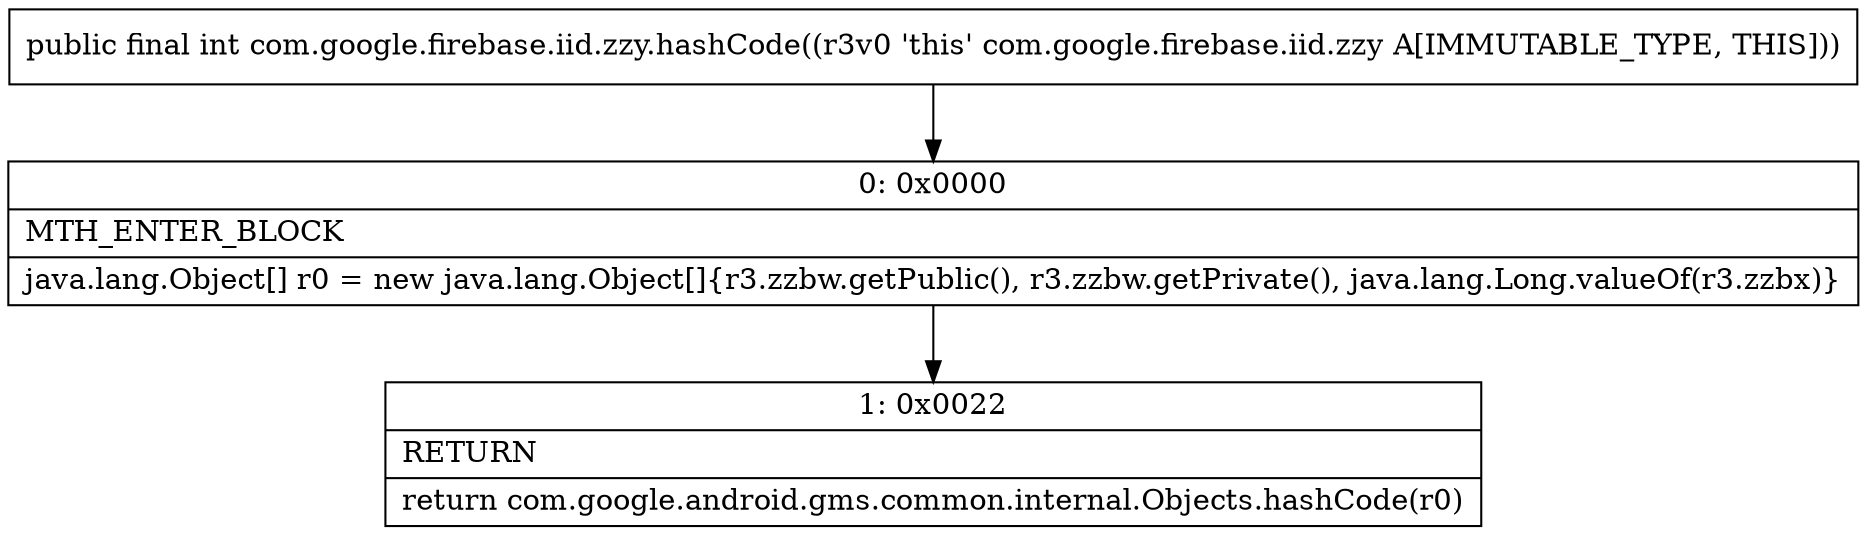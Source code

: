 digraph "CFG forcom.google.firebase.iid.zzy.hashCode()I" {
Node_0 [shape=record,label="{0\:\ 0x0000|MTH_ENTER_BLOCK\l|java.lang.Object[] r0 = new java.lang.Object[]\{r3.zzbw.getPublic(), r3.zzbw.getPrivate(), java.lang.Long.valueOf(r3.zzbx)\}\l}"];
Node_1 [shape=record,label="{1\:\ 0x0022|RETURN\l|return com.google.android.gms.common.internal.Objects.hashCode(r0)\l}"];
MethodNode[shape=record,label="{public final int com.google.firebase.iid.zzy.hashCode((r3v0 'this' com.google.firebase.iid.zzy A[IMMUTABLE_TYPE, THIS])) }"];
MethodNode -> Node_0;
Node_0 -> Node_1;
}

